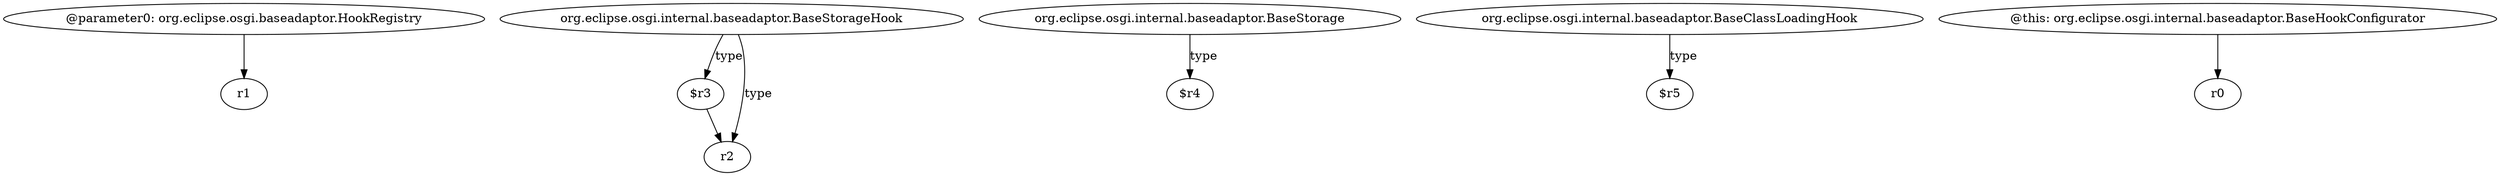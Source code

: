 digraph g {
0[label="@parameter0: org.eclipse.osgi.baseadaptor.HookRegistry"]
1[label="r1"]
0->1[label=""]
2[label="$r3"]
3[label="r2"]
2->3[label=""]
4[label="org.eclipse.osgi.internal.baseadaptor.BaseStorageHook"]
4->3[label="type"]
4->2[label="type"]
5[label="org.eclipse.osgi.internal.baseadaptor.BaseStorage"]
6[label="$r4"]
5->6[label="type"]
7[label="org.eclipse.osgi.internal.baseadaptor.BaseClassLoadingHook"]
8[label="$r5"]
7->8[label="type"]
9[label="@this: org.eclipse.osgi.internal.baseadaptor.BaseHookConfigurator"]
10[label="r0"]
9->10[label=""]
}